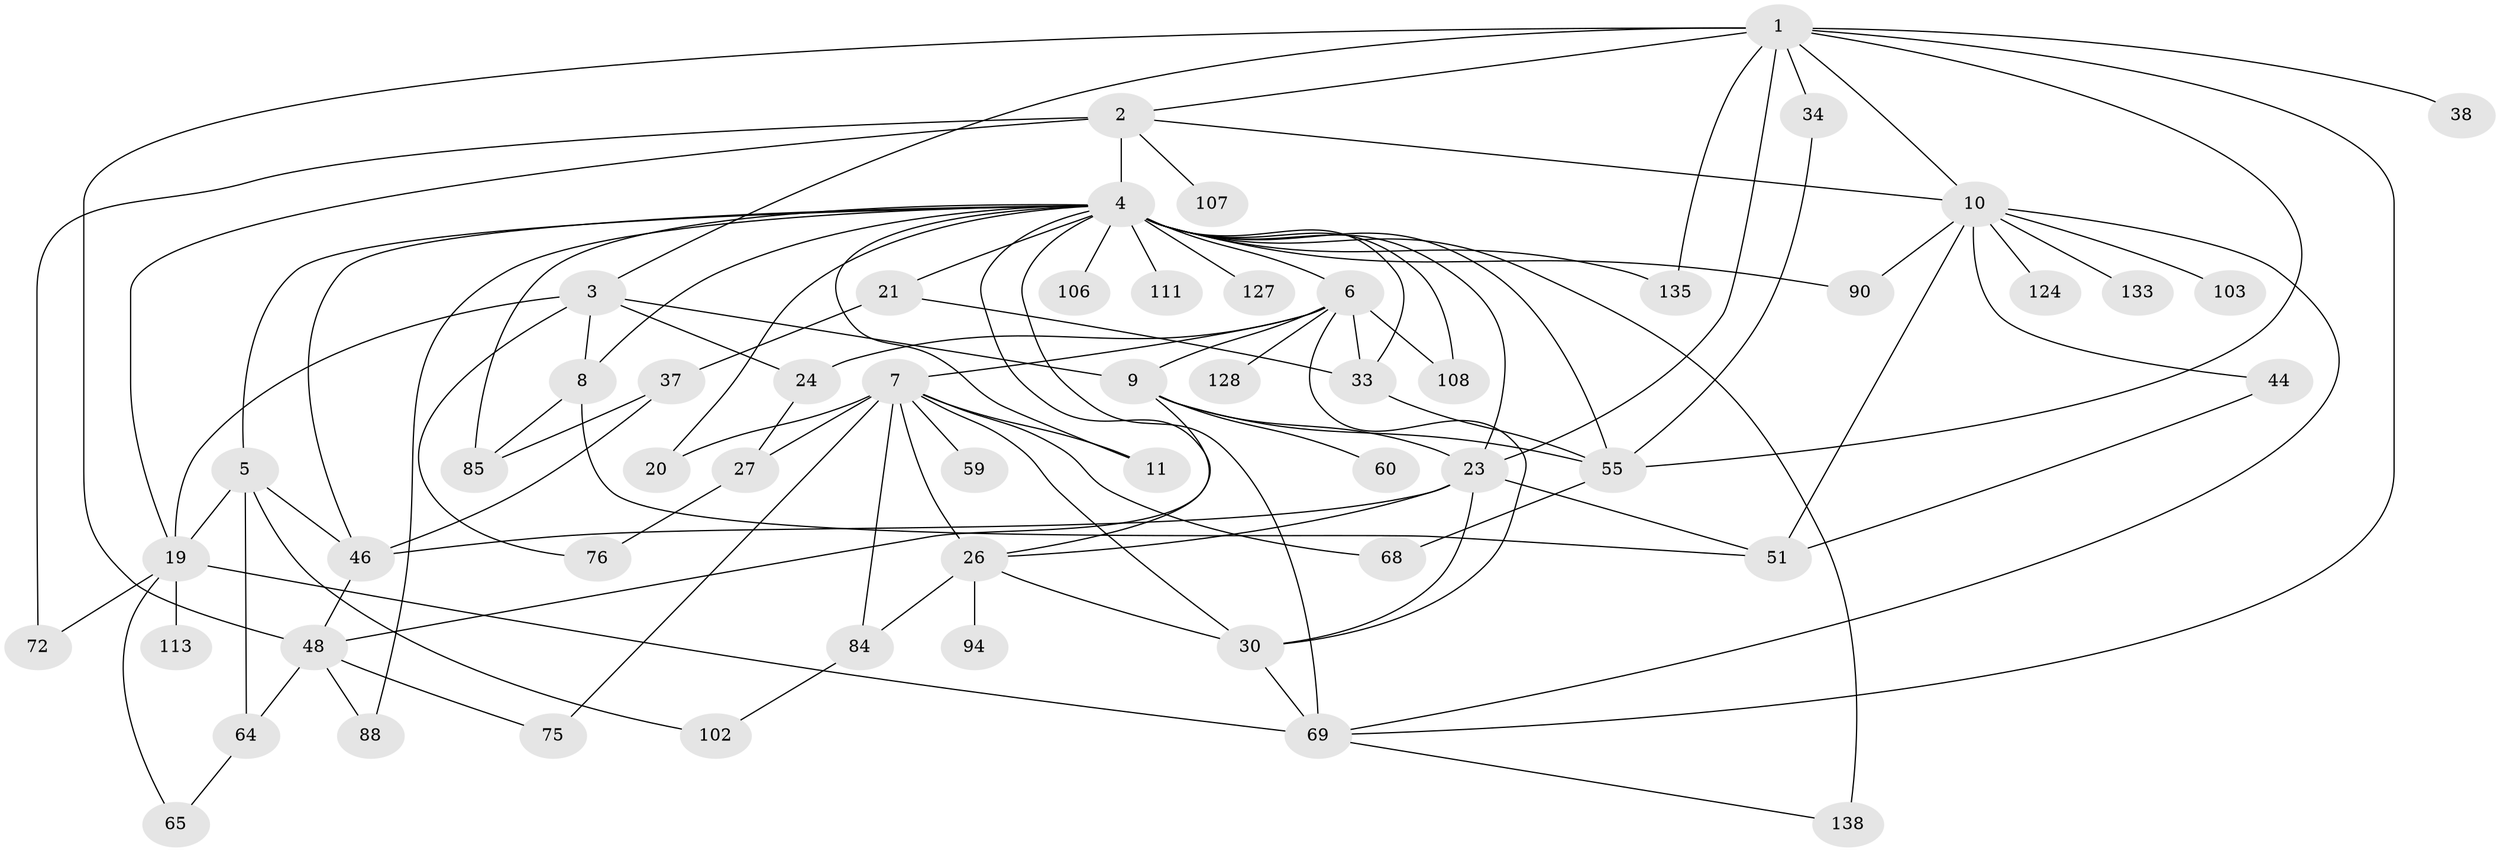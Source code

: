 // original degree distribution, {5: 0.03597122302158273, 7: 0.014388489208633094, 6: 0.02877697841726619, 8: 0.014388489208633094, 3: 0.2733812949640288, 4: 0.1510791366906475, 2: 0.2733812949640288, 11: 0.007194244604316547, 1: 0.2014388489208633}
// Generated by graph-tools (version 1.1) at 2025/16/03/04/25 18:16:52]
// undirected, 55 vertices, 103 edges
graph export_dot {
graph [start="1"]
  node [color=gray90,style=filled];
  1 [super="+16+35"];
  2 [super="+123+56"];
  3;
  4 [super="+13+15"];
  5 [super="+12+32"];
  6 [super="+58+105+22"];
  7 [super="+82+18"];
  8 [super="+36+63"];
  9 [super="+87+39"];
  10 [super="+14+28"];
  11;
  19 [super="+130+25+97"];
  20 [super="+45+70"];
  21 [super="+110"];
  23 [super="+122+125+40+54"];
  24 [super="+126+80"];
  26 [super="+112+93"];
  27 [super="+42"];
  30 [super="+41"];
  33 [super="+62"];
  34 [super="+115"];
  37 [super="+43"];
  38 [super="+109"];
  44;
  46 [super="+77"];
  48 [super="+61"];
  51 [super="+86+57"];
  55 [super="+132+81"];
  59;
  60;
  64;
  65;
  68;
  69 [super="+95+134+98"];
  72;
  75;
  76 [super="+92"];
  84 [super="+91+116"];
  85;
  88;
  90;
  94;
  102 [super="+136"];
  103;
  106;
  107;
  108;
  111;
  113;
  124;
  127;
  128;
  133;
  135;
  138;
  1 -- 2;
  1 -- 3;
  1 -- 23;
  1 -- 48;
  1 -- 34;
  1 -- 69;
  1 -- 38;
  1 -- 55;
  1 -- 10;
  1 -- 135;
  2 -- 4 [weight=2];
  2 -- 10;
  2 -- 107;
  2 -- 72;
  2 -- 19;
  3 -- 8;
  3 -- 9;
  3 -- 19;
  3 -- 76;
  3 -- 24;
  4 -- 5;
  4 -- 6;
  4 -- 11;
  4 -- 135;
  4 -- 138;
  4 -- 20;
  4 -- 21;
  4 -- 85;
  4 -- 23 [weight=2];
  4 -- 88;
  4 -- 90;
  4 -- 33;
  4 -- 108 [weight=2];
  4 -- 46;
  4 -- 111;
  4 -- 127;
  4 -- 26;
  4 -- 69 [weight=2];
  4 -- 8;
  4 -- 106;
  4 -- 55;
  5 -- 102;
  5 -- 64;
  5 -- 19;
  5 -- 46;
  6 -- 7;
  6 -- 128;
  6 -- 108;
  6 -- 30;
  6 -- 33;
  6 -- 24;
  6 -- 9;
  7 -- 27;
  7 -- 59;
  7 -- 20;
  7 -- 26;
  7 -- 68;
  7 -- 84;
  7 -- 75;
  7 -- 11;
  7 -- 30;
  8 -- 51;
  8 -- 85;
  9 -- 55;
  9 -- 23 [weight=2];
  9 -- 48;
  9 -- 60;
  10 -- 90;
  10 -- 124;
  10 -- 51;
  10 -- 133;
  10 -- 103;
  10 -- 44;
  10 -- 69;
  19 -- 72;
  19 -- 65;
  19 -- 113;
  19 -- 69;
  21 -- 37 [weight=2];
  21 -- 33;
  23 -- 26;
  23 -- 30;
  23 -- 46;
  23 -- 51;
  24 -- 27;
  26 -- 84;
  26 -- 94;
  26 -- 30;
  27 -- 76;
  30 -- 69 [weight=2];
  33 -- 55;
  34 -- 55;
  37 -- 85;
  37 -- 46;
  44 -- 51;
  46 -- 48;
  48 -- 64;
  48 -- 88;
  48 -- 75;
  55 -- 68;
  64 -- 65;
  69 -- 138;
  84 -- 102;
}
